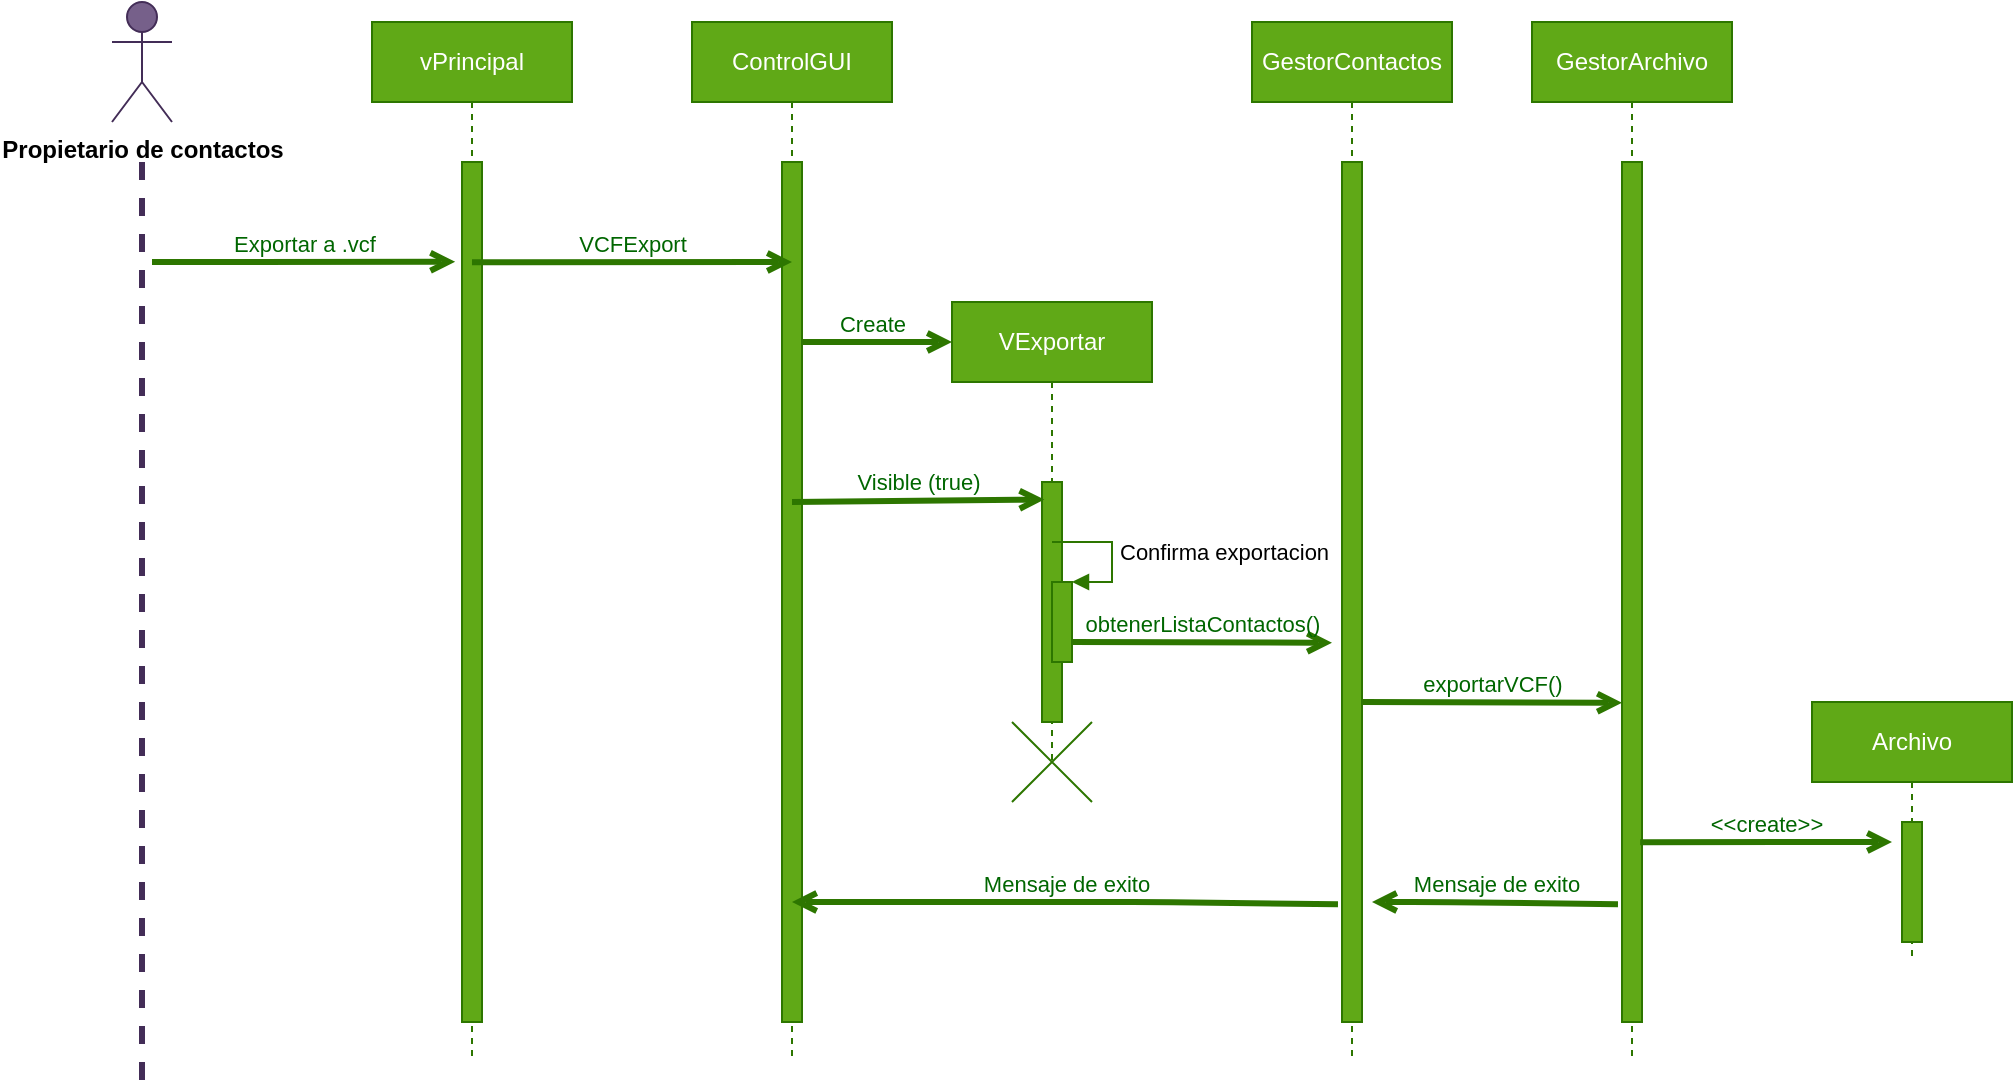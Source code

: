 <mxfile>
    <diagram id="KG_4E_8m_VWZXj22XvBI" name="Página-1">
        <mxGraphModel dx="825" dy="479" grid="1" gridSize="10" guides="1" tooltips="1" connect="1" arrows="1" fold="1" page="1" pageScale="1" pageWidth="1600" pageHeight="1200" background="#ffffff" math="0" shadow="0">
            <root>
                <mxCell id="0"/>
                <mxCell id="1" parent="0"/>
                <mxCell id="10" value="&lt;b&gt;&lt;font color=&quot;#000000&quot;&gt;Propietario de contactos&lt;/font&gt;&lt;/b&gt;" style="shape=umlActor;verticalLabelPosition=bottom;verticalAlign=top;html=1;fillColor=#76608a;strokeColor=#432D57;fontColor=#ffffff;" parent="1" vertex="1">
                    <mxGeometry x="110" y="110" width="30" height="60" as="geometry"/>
                </mxCell>
                <mxCell id="11" value="" style="endArrow=none;startArrow=none;endFill=0;startFill=0;endSize=8;html=1;verticalAlign=bottom;labelBackgroundColor=none;strokeWidth=3;fillColor=#76608a;strokeColor=#432D57;dashed=1;" parent="1" edge="1">
                    <mxGeometry width="160" relative="1" as="geometry">
                        <mxPoint x="125" y="190" as="sourcePoint"/>
                        <mxPoint x="125" y="650" as="targetPoint"/>
                    </mxGeometry>
                </mxCell>
                <mxCell id="12" value="VExportar" style="shape=umlLifeline;perimeter=lifelinePerimeter;whiteSpace=wrap;html=1;container=1;collapsible=0;recursiveResize=0;outlineConnect=0;fillColor=#60a917;strokeColor=#2D7600;fontColor=#ffffff;" parent="1" vertex="1">
                    <mxGeometry x="530" y="260" width="100" height="230" as="geometry"/>
                </mxCell>
                <mxCell id="13" value="" style="html=1;points=[];perimeter=orthogonalPerimeter;fillColor=#60a917;strokeColor=#2D7600;fontColor=#ffffff;" parent="12" vertex="1">
                    <mxGeometry x="45" y="90" width="10" height="120" as="geometry"/>
                </mxCell>
                <mxCell id="14" value="ControlGUI" style="shape=umlLifeline;perimeter=lifelinePerimeter;whiteSpace=wrap;html=1;container=1;collapsible=0;recursiveResize=0;outlineConnect=0;strokeColor=#2D7600;fillColor=#60a917;fontColor=#ffffff;" parent="1" vertex="1">
                    <mxGeometry x="400" y="120" width="100" height="520" as="geometry"/>
                </mxCell>
                <mxCell id="15" value="Create" style="html=1;verticalAlign=bottom;labelBackgroundColor=none;endArrow=open;endFill=0;fontColor=#006600;strokeWidth=3;fillColor=#60a917;strokeColor=#2D7600;" parent="14" edge="1">
                    <mxGeometry width="160" relative="1" as="geometry">
                        <mxPoint x="50" y="160" as="sourcePoint"/>
                        <mxPoint x="130" y="160" as="targetPoint"/>
                    </mxGeometry>
                </mxCell>
                <mxCell id="16" value="" style="html=1;points=[];perimeter=orthogonalPerimeter;fillColor=#60a917;strokeColor=#2D7600;fontColor=#ffffff;" parent="14" vertex="1">
                    <mxGeometry x="45" y="70" width="10" height="430" as="geometry"/>
                </mxCell>
                <mxCell id="17" value="Visible (true)" style="html=1;verticalAlign=bottom;labelBackgroundColor=none;endArrow=open;endFill=0;fontColor=#006600;strokeWidth=3;fillColor=#60a917;strokeColor=#2D7600;entryX=0.118;entryY=0.073;entryDx=0;entryDy=0;entryPerimeter=0;" parent="1" target="13" edge="1">
                    <mxGeometry width="160" relative="1" as="geometry">
                        <mxPoint x="450" y="360" as="sourcePoint"/>
                        <mxPoint x="570" y="360" as="targetPoint"/>
                    </mxGeometry>
                </mxCell>
                <mxCell id="18" value="vPrincipal" style="shape=umlLifeline;perimeter=lifelinePerimeter;whiteSpace=wrap;html=1;container=1;collapsible=0;recursiveResize=0;outlineConnect=0;strokeColor=#2D7600;fillColor=#60a917;fontColor=#ffffff;" parent="1" vertex="1">
                    <mxGeometry x="240" y="120" width="100" height="520" as="geometry"/>
                </mxCell>
                <mxCell id="19" value="" style="html=1;points=[];perimeter=orthogonalPerimeter;fillColor=#60a917;strokeColor=#2D7600;fontColor=#ffffff;" parent="18" vertex="1">
                    <mxGeometry x="45" y="70" width="10" height="430" as="geometry"/>
                </mxCell>
                <mxCell id="20" value="Exportar a .vcf" style="html=1;verticalAlign=bottom;labelBackgroundColor=none;endArrow=open;endFill=0;fontColor=#006600;strokeWidth=3;fillColor=#60a917;strokeColor=#2D7600;entryX=-0.341;entryY=0.116;entryDx=0;entryDy=0;entryPerimeter=0;" parent="1" target="19" edge="1">
                    <mxGeometry width="160" relative="1" as="geometry">
                        <mxPoint x="130" y="240" as="sourcePoint"/>
                        <mxPoint x="280" y="240" as="targetPoint"/>
                    </mxGeometry>
                </mxCell>
                <mxCell id="21" value="VCFExport" style="html=1;verticalAlign=bottom;labelBackgroundColor=none;endArrow=open;endFill=0;fontColor=#006600;strokeWidth=3;fillColor=#60a917;strokeColor=#2D7600;" parent="1" edge="1">
                    <mxGeometry width="160" relative="1" as="geometry">
                        <mxPoint x="290" y="240.12" as="sourcePoint"/>
                        <mxPoint x="450" y="240" as="targetPoint"/>
                    </mxGeometry>
                </mxCell>
                <mxCell id="22" value="" style="html=1;points=[];perimeter=orthogonalPerimeter;fillColor=#60a917;strokeColor=#2D7600;shadow=0;fontColor=#ffffff;labelBackgroundColor=#ffffff;" parent="1" vertex="1">
                    <mxGeometry x="580" y="400" width="10" height="40" as="geometry"/>
                </mxCell>
                <mxCell id="23" value="Confirma exportacion" style="edgeStyle=orthogonalEdgeStyle;html=1;align=left;spacingLeft=2;endArrow=block;rounded=0;entryX=1;entryY=0;fillColor=#60a917;strokeColor=#2D7600;shadow=0;fontColor=#000000;labelBackgroundColor=#ffffff;" parent="1" target="22" edge="1">
                    <mxGeometry relative="1" as="geometry">
                        <mxPoint x="580" y="380" as="sourcePoint"/>
                        <Array as="points">
                            <mxPoint x="610" y="380"/>
                        </Array>
                    </mxGeometry>
                </mxCell>
                <mxCell id="24" value="" style="shape=umlDestroy;dashed=0;fillColor=#60a917;strokeColor=#2D7600;fontColor=#ffffff;" parent="1" vertex="1">
                    <mxGeometry x="560" y="470" width="40" height="40" as="geometry"/>
                </mxCell>
                <mxCell id="25" value="GestorContactos" style="shape=umlLifeline;perimeter=lifelinePerimeter;whiteSpace=wrap;html=1;container=1;collapsible=0;recursiveResize=0;outlineConnect=0;shadow=0;labelBackgroundColor=none;fontColor=#ffffff;fillColor=#60a917;strokeColor=#2D7600;" parent="1" vertex="1">
                    <mxGeometry x="680" y="120" width="100" height="520" as="geometry"/>
                </mxCell>
                <mxCell id="26" value="" style="html=1;points=[];perimeter=orthogonalPerimeter;shadow=0;labelBackgroundColor=none;fontColor=#ffffff;fillColor=#60a917;strokeColor=#2D7600;" parent="25" vertex="1">
                    <mxGeometry x="45" y="70" width="10" height="430" as="geometry"/>
                </mxCell>
                <mxCell id="27" value="exportarVCF()" style="html=1;verticalAlign=bottom;labelBackgroundColor=none;endArrow=open;endFill=0;fontColor=#006600;strokeWidth=3;fillColor=#60a917;strokeColor=#2D7600;" parent="1" edge="1">
                    <mxGeometry width="160" relative="1" as="geometry">
                        <mxPoint x="735" y="460" as="sourcePoint"/>
                        <mxPoint x="865" y="460.38" as="targetPoint"/>
                    </mxGeometry>
                </mxCell>
                <mxCell id="28" value="GestorArchivo" style="shape=umlLifeline;perimeter=lifelinePerimeter;whiteSpace=wrap;html=1;container=1;collapsible=0;recursiveResize=0;outlineConnect=0;shadow=0;labelBackgroundColor=none;fontColor=#ffffff;fillColor=#60a917;strokeColor=#2D7600;" parent="1" vertex="1">
                    <mxGeometry x="820" y="120" width="100" height="520" as="geometry"/>
                </mxCell>
                <mxCell id="29" value="" style="html=1;points=[];perimeter=orthogonalPerimeter;shadow=0;labelBackgroundColor=none;fontColor=#ffffff;fillColor=#60a917;strokeColor=#2D7600;" parent="28" vertex="1">
                    <mxGeometry x="45" y="70" width="10" height="430" as="geometry"/>
                </mxCell>
                <mxCell id="30" value="obtenerListaContactos()" style="html=1;verticalAlign=bottom;labelBackgroundColor=none;endArrow=open;endFill=0;fontColor=#006600;strokeWidth=3;fillColor=#60a917;strokeColor=#2D7600;" parent="1" edge="1">
                    <mxGeometry width="160" relative="1" as="geometry">
                        <mxPoint x="590" y="430" as="sourcePoint"/>
                        <mxPoint x="720" y="430.38" as="targetPoint"/>
                    </mxGeometry>
                </mxCell>
                <mxCell id="32" value="&amp;lt;&amp;lt;create&amp;gt;&amp;gt;" style="html=1;verticalAlign=bottom;labelBackgroundColor=none;endArrow=open;endFill=0;fontColor=#006600;strokeWidth=3;fillColor=#60a917;strokeColor=#2D7600;exitX=0.908;exitY=0.791;exitDx=0;exitDy=0;exitPerimeter=0;" parent="1" edge="1" source="29">
                    <mxGeometry width="160" relative="1" as="geometry">
                        <mxPoint x="880" y="530" as="sourcePoint"/>
                        <mxPoint x="1000" y="530" as="targetPoint"/>
                    </mxGeometry>
                </mxCell>
                <mxCell id="33" value="Archivo" style="shape=umlLifeline;perimeter=lifelinePerimeter;whiteSpace=wrap;html=1;container=1;collapsible=0;recursiveResize=0;outlineConnect=0;shadow=0;labelBackgroundColor=none;fontColor=#ffffff;fillColor=#60a917;strokeColor=#2D7600;" vertex="1" parent="1">
                    <mxGeometry x="960" y="460" width="100" height="130" as="geometry"/>
                </mxCell>
                <mxCell id="34" value="" style="html=1;points=[];perimeter=orthogonalPerimeter;shadow=0;labelBackgroundColor=none;fontColor=#ffffff;fillColor=#60a917;strokeColor=#2D7600;" vertex="1" parent="33">
                    <mxGeometry x="45" y="60" width="10" height="60" as="geometry"/>
                </mxCell>
                <mxCell id="35" value="Mensaje de exito" style="html=1;verticalAlign=bottom;labelBackgroundColor=none;endArrow=open;endFill=0;fontColor=#006600;strokeWidth=3;fillColor=#60a917;strokeColor=#2D7600;exitX=-0.2;exitY=0.863;exitDx=0;exitDy=0;exitPerimeter=0;" edge="1" parent="1" source="29">
                    <mxGeometry width="160" relative="1" as="geometry">
                        <mxPoint x="860" y="560" as="sourcePoint"/>
                        <mxPoint x="740" y="560" as="targetPoint"/>
                        <Array as="points">
                            <mxPoint x="770" y="560"/>
                        </Array>
                    </mxGeometry>
                </mxCell>
                <mxCell id="36" value="Mensaje de exito" style="html=1;verticalAlign=bottom;labelBackgroundColor=none;endArrow=open;endFill=0;fontColor=#006600;strokeWidth=3;fillColor=#60a917;strokeColor=#2D7600;exitX=-0.2;exitY=0.863;exitDx=0;exitDy=0;exitPerimeter=0;" edge="1" parent="1">
                    <mxGeometry width="160" relative="1" as="geometry">
                        <mxPoint x="723" y="561.09" as="sourcePoint"/>
                        <mxPoint x="450" y="560" as="targetPoint"/>
                        <Array as="points">
                            <mxPoint x="630" y="560"/>
                        </Array>
                    </mxGeometry>
                </mxCell>
            </root>
        </mxGraphModel>
    </diagram>
</mxfile>